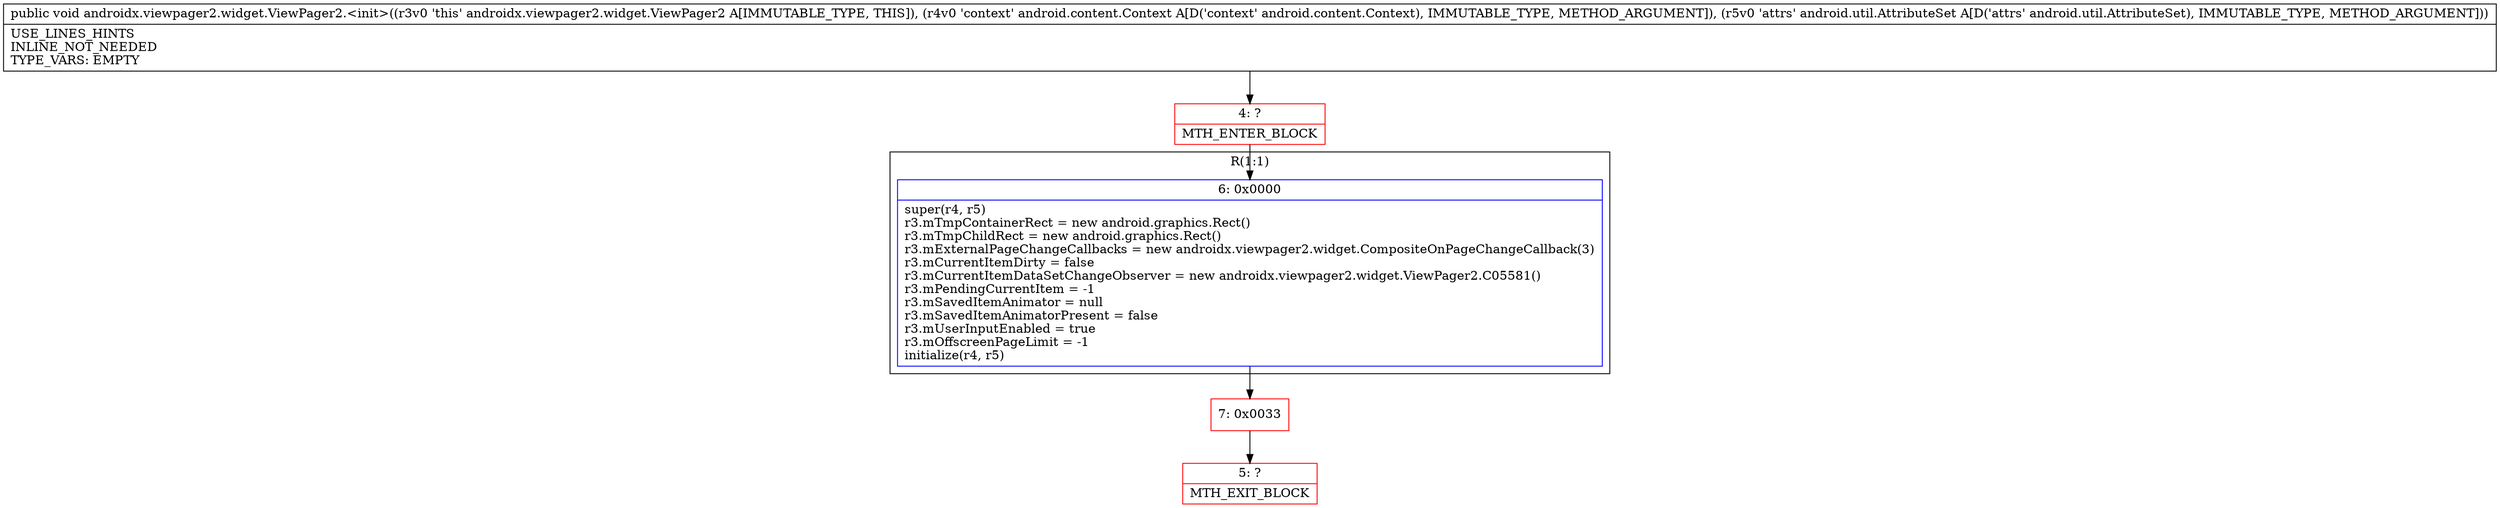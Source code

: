 digraph "CFG forandroidx.viewpager2.widget.ViewPager2.\<init\>(Landroid\/content\/Context;Landroid\/util\/AttributeSet;)V" {
subgraph cluster_Region_1612762729 {
label = "R(1:1)";
node [shape=record,color=blue];
Node_6 [shape=record,label="{6\:\ 0x0000|super(r4, r5)\lr3.mTmpContainerRect = new android.graphics.Rect()\lr3.mTmpChildRect = new android.graphics.Rect()\lr3.mExternalPageChangeCallbacks = new androidx.viewpager2.widget.CompositeOnPageChangeCallback(3)\lr3.mCurrentItemDirty = false\lr3.mCurrentItemDataSetChangeObserver = new androidx.viewpager2.widget.ViewPager2.C05581()\lr3.mPendingCurrentItem = \-1\lr3.mSavedItemAnimator = null\lr3.mSavedItemAnimatorPresent = false\lr3.mUserInputEnabled = true\lr3.mOffscreenPageLimit = \-1\linitialize(r4, r5)\l}"];
}
Node_4 [shape=record,color=red,label="{4\:\ ?|MTH_ENTER_BLOCK\l}"];
Node_7 [shape=record,color=red,label="{7\:\ 0x0033}"];
Node_5 [shape=record,color=red,label="{5\:\ ?|MTH_EXIT_BLOCK\l}"];
MethodNode[shape=record,label="{public void androidx.viewpager2.widget.ViewPager2.\<init\>((r3v0 'this' androidx.viewpager2.widget.ViewPager2 A[IMMUTABLE_TYPE, THIS]), (r4v0 'context' android.content.Context A[D('context' android.content.Context), IMMUTABLE_TYPE, METHOD_ARGUMENT]), (r5v0 'attrs' android.util.AttributeSet A[D('attrs' android.util.AttributeSet), IMMUTABLE_TYPE, METHOD_ARGUMENT]))  | USE_LINES_HINTS\lINLINE_NOT_NEEDED\lTYPE_VARS: EMPTY\l}"];
MethodNode -> Node_4;Node_6 -> Node_7;
Node_4 -> Node_6;
Node_7 -> Node_5;
}

